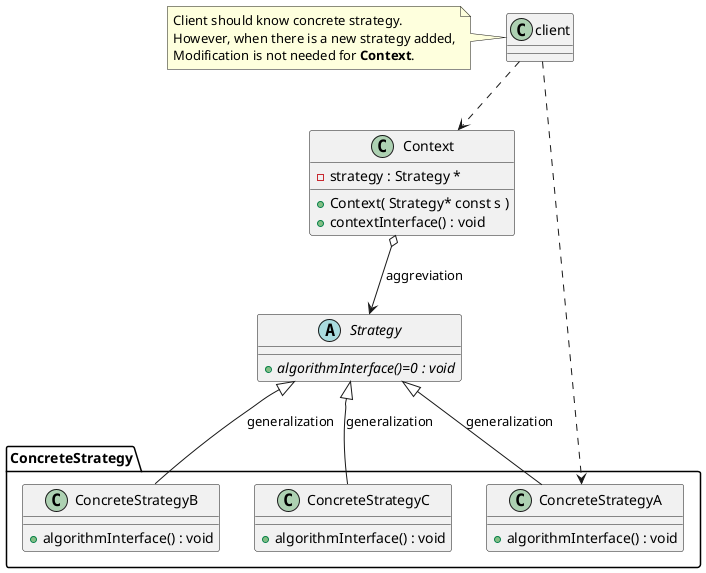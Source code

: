 @startuml StrategyPattern

skinparam BackgroundColor transparent

abstract Strategy {
    + {abstract} algorithmInterface()=0 : void
}

package ConcreteStrategy {
    class ConcreteStrategyA {
    + algorithmInterface() : void
}

    class ConcreteStrategyB {
        + algorithmInterface() : void
    }

    class ConcreteStrategyC {
        + algorithmInterface() : void
    }
}

ConcreteStrategyA -up-|> Strategy : generalization
ConcreteStrategyB -up-|> Strategy : generalization
ConcreteStrategyC -up-|> Strategy : generalization

class Context {
    + Context( Strategy* const s )
    + contextInterface() : void
    - strategy : Strategy *
}

Context o--> Strategy : aggreviation

client ..> Context
client ..> ConcreteStrategyA

note left of client
    Client should know concrete strategy.
    However, when there is a new strategy added,
    Modification is not needed for <b>Context</b>.
end note

@enduml